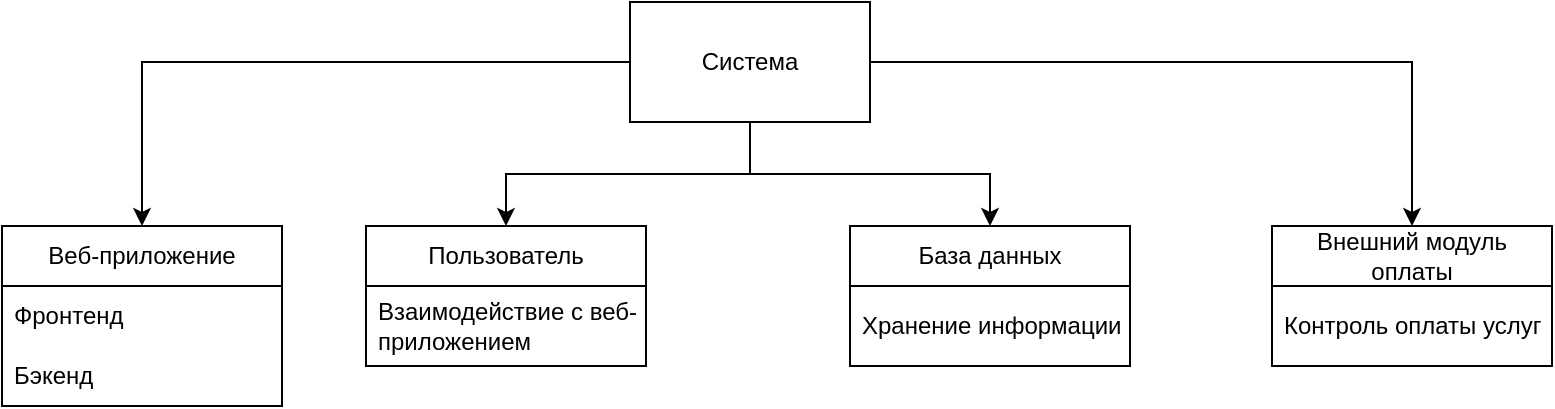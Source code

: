 <mxfile version="24.8.8">
  <diagram name="Страница — 1" id="SlmRku-6DKmTSTyX6UZ8">
    <mxGraphModel dx="1221" dy="647" grid="0" gridSize="10" guides="1" tooltips="1" connect="1" arrows="1" fold="1" page="0" pageScale="1" pageWidth="827" pageHeight="1169" math="0" shadow="0">
      <root>
        <mxCell id="0" />
        <mxCell id="1" parent="0" />
        <mxCell id="oB2pOMmZVYsnOqieclWf-8" style="edgeStyle=orthogonalEdgeStyle;rounded=0;orthogonalLoop=1;jettySize=auto;html=1;entryX=0.5;entryY=0;entryDx=0;entryDy=0;" edge="1" parent="1" source="oB2pOMmZVYsnOqieclWf-1" target="oB2pOMmZVYsnOqieclWf-4">
          <mxGeometry relative="1" as="geometry" />
        </mxCell>
        <mxCell id="oB2pOMmZVYsnOqieclWf-13" style="edgeStyle=orthogonalEdgeStyle;rounded=0;orthogonalLoop=1;jettySize=auto;html=1;entryX=0.5;entryY=0;entryDx=0;entryDy=0;" edge="1" parent="1" source="oB2pOMmZVYsnOqieclWf-1" target="oB2pOMmZVYsnOqieclWf-9">
          <mxGeometry relative="1" as="geometry" />
        </mxCell>
        <mxCell id="oB2pOMmZVYsnOqieclWf-19" style="edgeStyle=orthogonalEdgeStyle;rounded=0;orthogonalLoop=1;jettySize=auto;html=1;entryX=0.5;entryY=0;entryDx=0;entryDy=0;" edge="1" parent="1" source="oB2pOMmZVYsnOqieclWf-1" target="oB2pOMmZVYsnOqieclWf-16">
          <mxGeometry relative="1" as="geometry" />
        </mxCell>
        <mxCell id="oB2pOMmZVYsnOqieclWf-22" style="edgeStyle=orthogonalEdgeStyle;rounded=0;orthogonalLoop=1;jettySize=auto;html=1;entryX=0.5;entryY=0;entryDx=0;entryDy=0;" edge="1" parent="1" source="oB2pOMmZVYsnOqieclWf-1" target="oB2pOMmZVYsnOqieclWf-20">
          <mxGeometry relative="1" as="geometry" />
        </mxCell>
        <mxCell id="oB2pOMmZVYsnOqieclWf-1" value="Система" style="rounded=0;whiteSpace=wrap;html=1;" vertex="1" parent="1">
          <mxGeometry x="333" y="69" width="120" height="60" as="geometry" />
        </mxCell>
        <mxCell id="oB2pOMmZVYsnOqieclWf-4" value="Веб-приложение" style="swimlane;fontStyle=0;childLayout=stackLayout;horizontal=1;startSize=30;horizontalStack=0;resizeParent=1;resizeParentMax=0;resizeLast=0;collapsible=1;marginBottom=0;whiteSpace=wrap;html=1;" vertex="1" parent="1">
          <mxGeometry x="19" y="181" width="140" height="90" as="geometry">
            <mxRectangle x="22" y="162" width="129" height="30" as="alternateBounds" />
          </mxGeometry>
        </mxCell>
        <mxCell id="oB2pOMmZVYsnOqieclWf-5" value="Фронтенд" style="text;strokeColor=none;fillColor=none;align=left;verticalAlign=middle;spacingLeft=4;spacingRight=4;overflow=hidden;points=[[0,0.5],[1,0.5]];portConstraint=eastwest;rotatable=0;whiteSpace=wrap;html=1;" vertex="1" parent="oB2pOMmZVYsnOqieclWf-4">
          <mxGeometry y="30" width="140" height="30" as="geometry" />
        </mxCell>
        <mxCell id="oB2pOMmZVYsnOqieclWf-6" value="Бэкенд" style="text;strokeColor=none;fillColor=none;align=left;verticalAlign=middle;spacingLeft=4;spacingRight=4;overflow=hidden;points=[[0,0.5],[1,0.5]];portConstraint=eastwest;rotatable=0;whiteSpace=wrap;html=1;" vertex="1" parent="oB2pOMmZVYsnOqieclWf-4">
          <mxGeometry y="60" width="140" height="30" as="geometry" />
        </mxCell>
        <mxCell id="oB2pOMmZVYsnOqieclWf-9" value="Пользователь" style="swimlane;fontStyle=0;childLayout=stackLayout;horizontal=1;startSize=30;horizontalStack=0;resizeParent=1;resizeParentMax=0;resizeLast=0;collapsible=1;marginBottom=0;whiteSpace=wrap;html=1;" vertex="1" parent="1">
          <mxGeometry x="201" y="181" width="140" height="70" as="geometry" />
        </mxCell>
        <mxCell id="oB2pOMmZVYsnOqieclWf-10" value="Взаимодействие с веб-приложением" style="text;strokeColor=none;fillColor=none;align=left;verticalAlign=middle;spacingLeft=4;spacingRight=4;overflow=hidden;points=[[0,0.5],[1,0.5]];portConstraint=eastwest;rotatable=0;whiteSpace=wrap;html=1;" vertex="1" parent="oB2pOMmZVYsnOqieclWf-9">
          <mxGeometry y="30" width="140" height="40" as="geometry" />
        </mxCell>
        <mxCell id="oB2pOMmZVYsnOqieclWf-16" value="База данных" style="swimlane;fontStyle=0;childLayout=stackLayout;horizontal=1;startSize=30;horizontalStack=0;resizeParent=1;resizeParentMax=0;resizeLast=0;collapsible=1;marginBottom=0;whiteSpace=wrap;html=1;" vertex="1" parent="1">
          <mxGeometry x="443" y="181" width="140" height="70" as="geometry" />
        </mxCell>
        <mxCell id="oB2pOMmZVYsnOqieclWf-17" value="Хранение информации" style="text;strokeColor=none;fillColor=none;align=left;verticalAlign=middle;spacingLeft=4;spacingRight=4;overflow=hidden;points=[[0,0.5],[1,0.5]];portConstraint=eastwest;rotatable=0;whiteSpace=wrap;html=1;" vertex="1" parent="oB2pOMmZVYsnOqieclWf-16">
          <mxGeometry y="30" width="140" height="40" as="geometry" />
        </mxCell>
        <mxCell id="oB2pOMmZVYsnOqieclWf-20" value="Внешний модуль оплаты" style="swimlane;fontStyle=0;childLayout=stackLayout;horizontal=1;startSize=30;horizontalStack=0;resizeParent=1;resizeParentMax=0;resizeLast=0;collapsible=1;marginBottom=0;whiteSpace=wrap;html=1;" vertex="1" parent="1">
          <mxGeometry x="654" y="181" width="140" height="70" as="geometry" />
        </mxCell>
        <mxCell id="oB2pOMmZVYsnOqieclWf-21" value="Контроль оплаты услуг" style="text;strokeColor=none;fillColor=none;align=left;verticalAlign=middle;spacingLeft=4;spacingRight=4;overflow=hidden;points=[[0,0.5],[1,0.5]];portConstraint=eastwest;rotatable=0;whiteSpace=wrap;html=1;" vertex="1" parent="oB2pOMmZVYsnOqieclWf-20">
          <mxGeometry y="30" width="140" height="40" as="geometry" />
        </mxCell>
      </root>
    </mxGraphModel>
  </diagram>
</mxfile>
